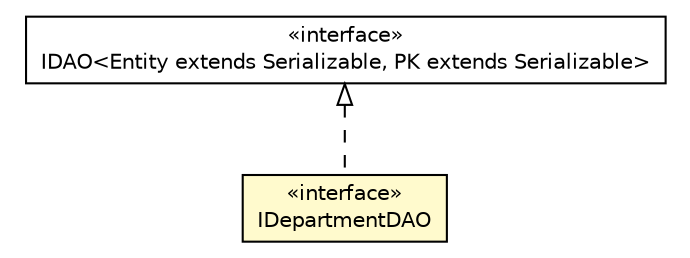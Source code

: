 #!/usr/local/bin/dot
#
# Class diagram 
# Generated by UMLGraph version 5.1 (http://www.umlgraph.org/)
#

digraph G {
	edge [fontname="Helvetica",fontsize=10,labelfontname="Helvetica",labelfontsize=10];
	node [fontname="Helvetica",fontsize=10,shape=plaintext];
	nodesep=0.25;
	ranksep=0.5;
	// cn.edu.uestc.acmicpc.db.dao.iface.IDepartmentDAO
	c5626 [label=<<table title="cn.edu.uestc.acmicpc.db.dao.iface.IDepartmentDAO" border="0" cellborder="1" cellspacing="0" cellpadding="2" port="p" bgcolor="lemonChiffon" href="./IDepartmentDAO.html">
		<tr><td><table border="0" cellspacing="0" cellpadding="1">
<tr><td align="center" balign="center"> &#171;interface&#187; </td></tr>
<tr><td align="center" balign="center"> IDepartmentDAO </td></tr>
		</table></td></tr>
		</table>>, fontname="Helvetica", fontcolor="black", fontsize=10.0];
	// cn.edu.uestc.acmicpc.db.dao.iface.IDAO<Entity extends java.io.Serializable, PK extends java.io.Serializable>
	c5643 [label=<<table title="cn.edu.uestc.acmicpc.db.dao.iface.IDAO" border="0" cellborder="1" cellspacing="0" cellpadding="2" port="p" href="./IDAO.html">
		<tr><td><table border="0" cellspacing="0" cellpadding="1">
<tr><td align="center" balign="center"> &#171;interface&#187; </td></tr>
<tr><td align="center" balign="center"> IDAO&lt;Entity extends Serializable, PK extends Serializable&gt; </td></tr>
		</table></td></tr>
		</table>>, fontname="Helvetica", fontcolor="black", fontsize=10.0];
	//cn.edu.uestc.acmicpc.db.dao.iface.IDepartmentDAO implements cn.edu.uestc.acmicpc.db.dao.iface.IDAO<Entity extends java.io.Serializable, PK extends java.io.Serializable>
	c5643:p -> c5626:p [dir=back,arrowtail=empty,style=dashed];
}

